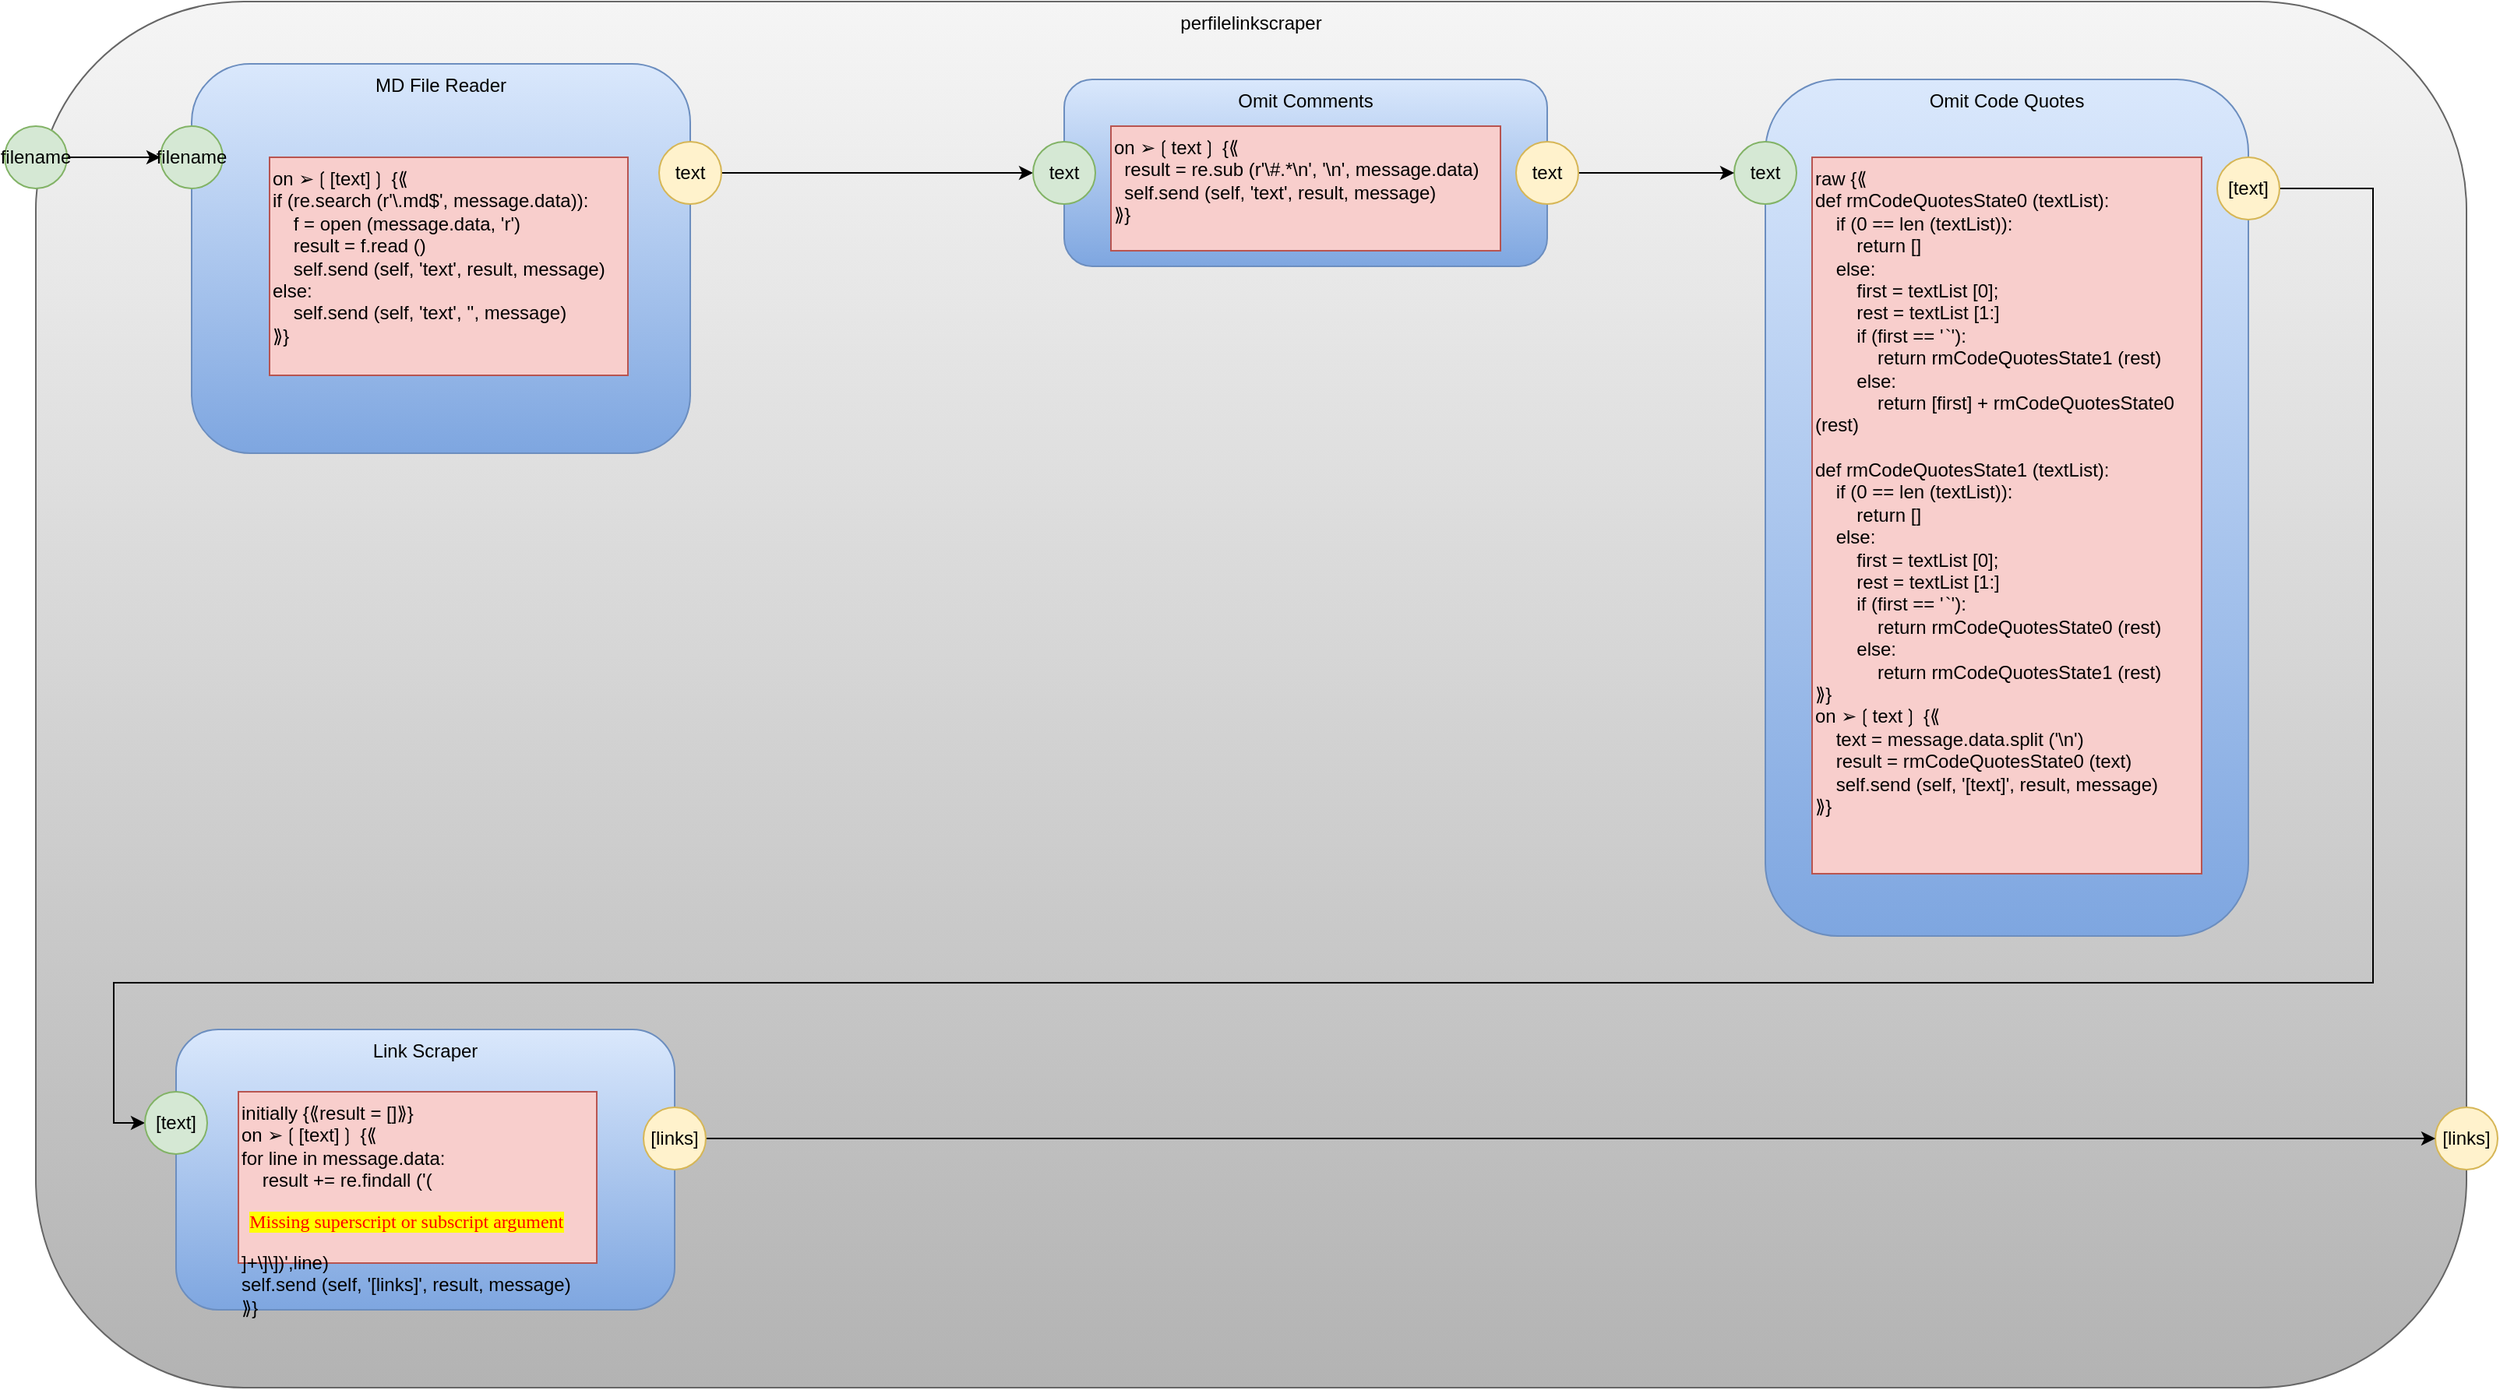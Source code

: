 <mxfile version="14.6.13" type="device"><diagram id="7pVBdM6yyNv9GKnLeEjE" name="Page-1"><mxGraphModel dx="1346" dy="774" grid="1" gridSize="10" guides="1" tooltips="1" connect="1" arrows="1" fold="1" page="1" pageScale="1" pageWidth="1100" pageHeight="850" math="0" shadow="0"><root><mxCell id="0"/><mxCell id="1" parent="0"/><mxCell id="6_Qxa0QYoAU7xpzLT97k-1" value="perfilelinkscraper" style="rounded=1;whiteSpace=wrap;html=1;horizontal=1;verticalAlign=top;fillColor=#f5f5f5;strokeColor=#666666;gradientColor=#b3b3b3;" parent="1" vertex="1"><mxGeometry x="60" y="40" width="1560" height="890" as="geometry"/></mxCell><mxCell id="6_Qxa0QYoAU7xpzLT97k-2" value="MD File Reader" style="rounded=1;whiteSpace=wrap;html=1;horizontal=1;verticalAlign=top;fillColor=#dae8fc;strokeColor=#6c8ebf;gradientColor=#7ea6e0;" parent="1" vertex="1"><mxGeometry x="160" y="80" width="320" height="250" as="geometry"/></mxCell><mxCell id="6_Qxa0QYoAU7xpzLT97k-3" value="filename" style="ellipse;whiteSpace=wrap;html=1;aspect=fixed;fillColor=#d5e8d4;strokeColor=#82b366;" parent="1" vertex="1"><mxGeometry x="140" y="120" width="40" height="40" as="geometry"/></mxCell><mxCell id="6_Qxa0QYoAU7xpzLT97k-4" style="edgeStyle=orthogonalEdgeStyle;rounded=0;orthogonalLoop=1;jettySize=auto;html=1;exitX=1;exitY=0.5;exitDx=0;exitDy=0;entryX=0;entryY=0.5;entryDx=0;entryDy=0;" parent="1" source="6_Qxa0QYoAU7xpzLT97k-5" target="6_Qxa0QYoAU7xpzLT97k-11" edge="1"><mxGeometry relative="1" as="geometry"/></mxCell><mxCell id="6_Qxa0QYoAU7xpzLT97k-5" value="text" style="ellipse;whiteSpace=wrap;html=1;aspect=fixed;fillColor=#fff2cc;strokeColor=#d6b656;" parent="1" vertex="1"><mxGeometry x="460" y="130" width="40" height="40" as="geometry"/></mxCell><mxCell id="6_Qxa0QYoAU7xpzLT97k-6" value="Omit Code Quotes" style="rounded=1;whiteSpace=wrap;html=1;horizontal=1;verticalAlign=top;strokeColor=#6c8ebf;fillColor=#dae8fc;gradientColor=#7ea6e0;" parent="1" vertex="1"><mxGeometry x="1170" y="90" width="310" height="550" as="geometry"/></mxCell><mxCell id="6_Qxa0QYoAU7xpzLT97k-7" value="text" style="ellipse;whiteSpace=wrap;html=1;aspect=fixed;fillColor=#d5e8d4;strokeColor=#82b366;" parent="1" vertex="1"><mxGeometry x="1150" y="130" width="40" height="40" as="geometry"/></mxCell><mxCell id="6_Qxa0QYoAU7xpzLT97k-8" style="edgeStyle=orthogonalEdgeStyle;rounded=0;orthogonalLoop=1;jettySize=auto;html=1;exitX=1;exitY=0.5;exitDx=0;exitDy=0;entryX=0;entryY=0.5;entryDx=0;entryDy=0;" parent="1" source="6_Qxa0QYoAU7xpzLT97k-9" target="6_Qxa0QYoAU7xpzLT97k-18" edge="1"><mxGeometry relative="1" as="geometry"><Array as="points"><mxPoint x="1560" y="160"/><mxPoint x="1560" y="670"/><mxPoint x="110" y="670"/><mxPoint x="110" y="760"/></Array></mxGeometry></mxCell><mxCell id="6_Qxa0QYoAU7xpzLT97k-9" value="[text]" style="ellipse;whiteSpace=wrap;html=1;aspect=fixed;fillColor=#fff2cc;strokeColor=#d6b656;" parent="1" vertex="1"><mxGeometry x="1460" y="140" width="40" height="40" as="geometry"/></mxCell><mxCell id="6_Qxa0QYoAU7xpzLT97k-10" value="Omit Comments" style="rounded=1;whiteSpace=wrap;html=1;horizontal=1;verticalAlign=top;gradientColor=#7ea6e0;fillColor=#dae8fc;strokeColor=#6c8ebf;" parent="1" vertex="1"><mxGeometry x="720" y="90" width="310" height="120" as="geometry"/></mxCell><mxCell id="6_Qxa0QYoAU7xpzLT97k-11" value="text" style="ellipse;whiteSpace=wrap;html=1;aspect=fixed;fillColor=#d5e8d4;strokeColor=#82b366;" parent="1" vertex="1"><mxGeometry x="700" y="130" width="40" height="40" as="geometry"/></mxCell><mxCell id="6_Qxa0QYoAU7xpzLT97k-12" style="edgeStyle=orthogonalEdgeStyle;rounded=0;orthogonalLoop=1;jettySize=auto;html=1;exitX=1;exitY=0.5;exitDx=0;exitDy=0;" parent="1" source="6_Qxa0QYoAU7xpzLT97k-13" target="6_Qxa0QYoAU7xpzLT97k-7" edge="1"><mxGeometry relative="1" as="geometry"/></mxCell><mxCell id="6_Qxa0QYoAU7xpzLT97k-13" value="text" style="ellipse;whiteSpace=wrap;html=1;aspect=fixed;fillColor=#fff2cc;strokeColor=#d6b656;" parent="1" vertex="1"><mxGeometry x="1010" y="130" width="40" height="40" as="geometry"/></mxCell><mxCell id="6_Qxa0QYoAU7xpzLT97k-14" style="edgeStyle=orthogonalEdgeStyle;rounded=0;orthogonalLoop=1;jettySize=auto;html=1;exitX=1;exitY=0.5;exitDx=0;exitDy=0;entryX=0;entryY=0.5;entryDx=0;entryDy=0;" parent="1" source="6_Qxa0QYoAU7xpzLT97k-15" target="6_Qxa0QYoAU7xpzLT97k-3" edge="1"><mxGeometry relative="1" as="geometry"/></mxCell><mxCell id="6_Qxa0QYoAU7xpzLT97k-15" value="filename" style="ellipse;whiteSpace=wrap;html=1;aspect=fixed;fillColor=#d5e8d4;strokeColor=#82b366;" parent="1" vertex="1"><mxGeometry x="40" y="120" width="40" height="40" as="geometry"/></mxCell><mxCell id="6_Qxa0QYoAU7xpzLT97k-16" value="[links]" style="ellipse;whiteSpace=wrap;html=1;aspect=fixed;fillColor=#fff2cc;strokeColor=#d6b656;" parent="1" vertex="1"><mxGeometry x="1600" y="750" width="40" height="40" as="geometry"/></mxCell><mxCell id="6_Qxa0QYoAU7xpzLT97k-17" value="Link Scraper" style="rounded=1;whiteSpace=wrap;html=1;horizontal=1;verticalAlign=top;strokeColor=#6c8ebf;fillColor=#dae8fc;gradientColor=#7ea6e0;" parent="1" vertex="1"><mxGeometry x="150" y="700" width="320" height="180" as="geometry"/></mxCell><mxCell id="6_Qxa0QYoAU7xpzLT97k-18" value="[text]" style="ellipse;whiteSpace=wrap;html=1;aspect=fixed;fillColor=#d5e8d4;strokeColor=#82b366;" parent="1" vertex="1"><mxGeometry x="130" y="740" width="40" height="40" as="geometry"/></mxCell><mxCell id="6_Qxa0QYoAU7xpzLT97k-19" style="edgeStyle=orthogonalEdgeStyle;rounded=0;orthogonalLoop=1;jettySize=auto;html=1;exitX=1;exitY=0.5;exitDx=0;exitDy=0;entryX=0;entryY=0.5;entryDx=0;entryDy=0;" parent="1" source="6_Qxa0QYoAU7xpzLT97k-20" target="6_Qxa0QYoAU7xpzLT97k-16" edge="1"><mxGeometry relative="1" as="geometry"/></mxCell><mxCell id="6_Qxa0QYoAU7xpzLT97k-20" value="[links]" style="ellipse;whiteSpace=wrap;html=1;aspect=fixed;fillColor=#fff2cc;strokeColor=#d6b656;" parent="1" vertex="1"><mxGeometry x="450" y="750" width="40" height="40" as="geometry"/></mxCell><mxCell id="BAIMJiiR0i6siftUDlsX-1" value="&lt;div&gt;&lt;div&gt;&lt;div&gt;raw {⟪&lt;/div&gt;&lt;div&gt;def rmCodeQuotesState0 (textList):&lt;/div&gt;&lt;div&gt;&amp;nbsp; &amp;nbsp; if (0 == len (textList)):&lt;/div&gt;&lt;div&gt;&amp;nbsp; &amp;nbsp; &amp;nbsp; &amp;nbsp; return []&lt;/div&gt;&lt;div&gt;&amp;nbsp; &amp;nbsp; else:&lt;/div&gt;&lt;div&gt;&amp;nbsp; &amp;nbsp; &amp;nbsp; &amp;nbsp; first = textList [0];&lt;/div&gt;&lt;div&gt;&amp;nbsp; &amp;nbsp; &amp;nbsp; &amp;nbsp; rest = textList [1:]&lt;/div&gt;&lt;div&gt;&amp;nbsp; &amp;nbsp; &amp;nbsp; &amp;nbsp; if (first == '```'):&lt;/div&gt;&lt;div&gt;&amp;nbsp; &amp;nbsp; &amp;nbsp; &amp;nbsp; &amp;nbsp; &amp;nbsp; return rmCodeQuotesState1 (rest)&lt;/div&gt;&lt;div&gt;&amp;nbsp; &amp;nbsp; &amp;nbsp; &amp;nbsp; else:&lt;/div&gt;&lt;div&gt;&amp;nbsp; &amp;nbsp; &amp;nbsp; &amp;nbsp; &amp;nbsp; &amp;nbsp; return [first] + rmCodeQuotesState0 (rest)&lt;/div&gt;&lt;div&gt;&amp;nbsp; &amp;nbsp; &amp;nbsp; &amp;nbsp;&amp;nbsp;&lt;/div&gt;&lt;div&gt;def rmCodeQuotesState1 (textList):&lt;/div&gt;&lt;div&gt;&amp;nbsp; &amp;nbsp; if (0 == len (textList)):&lt;/div&gt;&lt;div&gt;&amp;nbsp; &amp;nbsp; &amp;nbsp; &amp;nbsp; return []&lt;/div&gt;&lt;div&gt;&amp;nbsp; &amp;nbsp; else:&lt;/div&gt;&lt;div&gt;&amp;nbsp; &amp;nbsp; &amp;nbsp; &amp;nbsp; first = textList [0];&lt;/div&gt;&lt;div&gt;&amp;nbsp; &amp;nbsp; &amp;nbsp; &amp;nbsp; rest = textList [1:]&lt;/div&gt;&lt;div&gt;&amp;nbsp; &amp;nbsp; &amp;nbsp; &amp;nbsp; if (first == '```'):&lt;/div&gt;&lt;div&gt;&amp;nbsp; &amp;nbsp; &amp;nbsp; &amp;nbsp; &amp;nbsp; &amp;nbsp; return rmCodeQuotesState0 (rest)&lt;/div&gt;&lt;div&gt;&amp;nbsp; &amp;nbsp; &amp;nbsp; &amp;nbsp; else:&lt;/div&gt;&lt;div&gt;&amp;nbsp; &amp;nbsp; &amp;nbsp; &amp;nbsp; &amp;nbsp; &amp;nbsp; return rmCodeQuotesState1 (rest)&lt;/div&gt;&lt;div&gt;⟫}&lt;/div&gt;&lt;div&gt;on ➢❲text❳ {⟪&lt;/div&gt;&lt;div&gt;&amp;nbsp; &amp;nbsp; text = message.data.split ('\n')&lt;/div&gt;&lt;div&gt;&amp;nbsp; &amp;nbsp; result = rmCodeQuotesState0 (text)&lt;/div&gt;&lt;div&gt;&amp;nbsp; &amp;nbsp; self.send (self, '[text]', result, message)&lt;/div&gt;&lt;div&gt;⟫}&lt;/div&gt;&lt;/div&gt;&lt;/div&gt;&lt;div&gt;&lt;br&gt;&lt;/div&gt;" style="rounded=0;whiteSpace=wrap;html=1;align=left;verticalAlign=top;fillColor=#f8cecc;strokeColor=#b85450;" vertex="1" parent="1"><mxGeometry x="1200" y="140" width="250" height="460" as="geometry"/></mxCell><mxCell id="BAIMJiiR0i6siftUDlsX-2" value="&lt;div&gt;&lt;div&gt;on ➢❲text❳ {⟪&lt;/div&gt;&lt;div&gt;&amp;nbsp; result = re.sub (r'\#.*\n', '\n', message.data)&lt;/div&gt;&lt;div&gt;&amp;nbsp; self.send (self, 'text', result, message)&lt;/div&gt;&lt;div&gt;⟫}&lt;/div&gt;&lt;/div&gt;&lt;div&gt;&lt;br&gt;&lt;/div&gt;" style="rounded=0;whiteSpace=wrap;html=1;align=left;verticalAlign=top;fillColor=#f8cecc;strokeColor=#b85450;" vertex="1" parent="1"><mxGeometry x="750" y="120" width="250" height="80" as="geometry"/></mxCell><mxCell id="BAIMJiiR0i6siftUDlsX-3" value="&lt;div&gt;&lt;div&gt;&lt;div&gt;&lt;div&gt;&lt;div&gt;&lt;div&gt;on ➢❲[text]❳ {⟪&lt;/div&gt;&lt;div&gt;if (re.search (r'\.md$', message.data)):&lt;/div&gt;&lt;div&gt;&amp;nbsp; &amp;nbsp; f = open (message.data, 'r')&lt;/div&gt;&lt;div&gt;&amp;nbsp; &amp;nbsp; result = f.read ()&lt;/div&gt;&lt;div&gt;&amp;nbsp; &amp;nbsp; self.send (self, 'text', result, message)&lt;/div&gt;&lt;div&gt;else:&lt;/div&gt;&lt;div&gt;&amp;nbsp; &amp;nbsp; self.send (self, 'text', '', message)&lt;/div&gt;&lt;div&gt;⟫}&lt;/div&gt;&lt;/div&gt;&lt;/div&gt;&lt;/div&gt;&lt;/div&gt;&lt;/div&gt;&lt;div&gt;&lt;br&gt;&lt;/div&gt;" style="rounded=0;whiteSpace=wrap;html=1;align=left;verticalAlign=top;fillColor=#f8cecc;strokeColor=#b85450;" vertex="1" parent="1"><mxGeometry x="210" y="140" width="230" height="140" as="geometry"/></mxCell><mxCell id="BAIMJiiR0i6siftUDlsX-5" value="&lt;div&gt;&lt;div&gt;initially {⟪result = []⟫}&lt;/div&gt;&lt;div&gt;on ➢❲[text]❳ {⟪&lt;/div&gt;&lt;div&gt;for line in message.data:&lt;/div&gt;&lt;div&gt;&amp;nbsp; &amp;nbsp; result += re.findall ('(\[\[[^\]]+\]\])',line)&lt;/div&gt;&lt;div&gt;self.send (self, '[links]', result, message)&lt;/div&gt;&lt;div&gt;⟫}&lt;/div&gt;&lt;/div&gt;&lt;div&gt;&lt;br&gt;&lt;/div&gt;" style="rounded=0;whiteSpace=wrap;html=1;align=left;verticalAlign=top;fillColor=#f8cecc;strokeColor=#b85450;" vertex="1" parent="1"><mxGeometry x="190" y="740" width="230" height="110" as="geometry"/></mxCell></root></mxGraphModel></diagram></mxfile>
